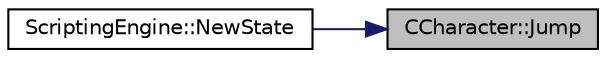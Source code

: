 digraph "CCharacter::Jump"
{
 // LATEX_PDF_SIZE
  edge [fontname="Helvetica",fontsize="10",labelfontname="Helvetica",labelfontsize="10"];
  node [fontname="Helvetica",fontsize="10",shape=record];
  rankdir="RL";
  Node13 [label="CCharacter::Jump",height=0.2,width=0.4,color="black", fillcolor="grey75", style="filled", fontcolor="black",tooltip="constructor taking parent as argument"];
  Node13 -> Node14 [dir="back",color="midnightblue",fontsize="10",style="solid",fontname="Helvetica"];
  Node14 [label="ScriptingEngine::NewState",height=0.2,width=0.4,color="black", fillcolor="white", style="filled",URL="$class_scripting_engine.html#a125a0c206da8e74b8f6664c4e523606a",tooltip="Sets up the engine with initial processes and variables and exposes engine functionality to lua."];
}
